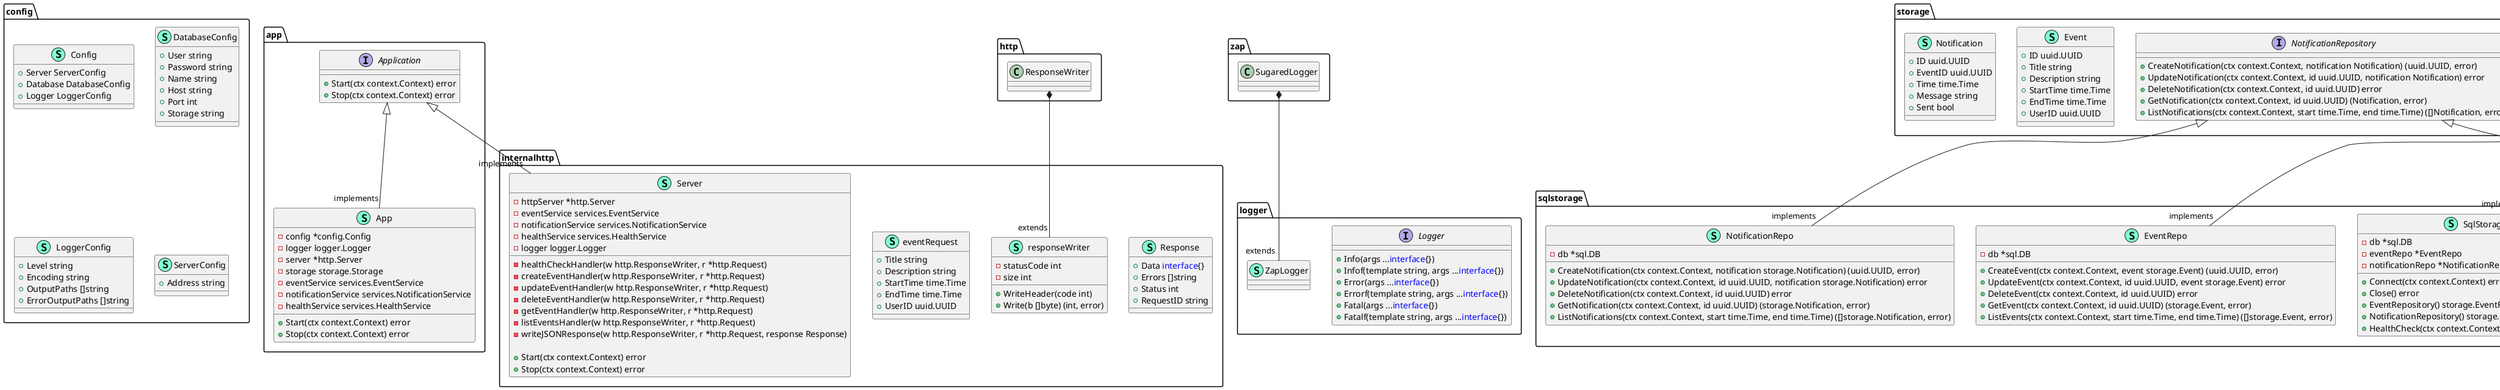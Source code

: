 @startuml
namespace app {
    class App << (S,Aquamarine) >> {
        - config *config.Config
        - logger logger.Logger
        - server *http.Server
        - storage storage.Storage
        - eventService services.EventService
        - notificationService services.NotificationService
        - healthService services.HealthService

        + Start(ctx context.Context) error
        + Stop(ctx context.Context) error

    }
    interface Application  {
        + Start(ctx context.Context) error
        + Stop(ctx context.Context) error

    }
}

"app.Application" <|-- "implements""app.App"

namespace config {
    class Config << (S,Aquamarine) >> {
        + Server ServerConfig
        + Database DatabaseConfig
        + Logger LoggerConfig

    }
    class DatabaseConfig << (S,Aquamarine) >> {
        + User string
        + Password string
        + Name string
        + Host string
        + Port int
        + Storage string

    }
    class LoggerConfig << (S,Aquamarine) >> {
        + Level string
        + Encoding string
        + OutputPaths []string
        + ErrorOutputPaths []string

    }
    class ServerConfig << (S,Aquamarine) >> {
        + Address string

    }
}


namespace internalhttp {
    class Response << (S,Aquamarine) >> {
        + Data <font color=blue>interface</font>{}
        + Errors []string
        + Status int
        + RequestID string

    }
    class Server << (S,Aquamarine) >> {
        - httpServer *http.Server
        - eventService services.EventService
        - notificationService services.NotificationService
        - healthService services.HealthService
        - logger logger.Logger

        - healthCheckHandler(w http.ResponseWriter, r *http.Request) 
        - createEventHandler(w http.ResponseWriter, r *http.Request) 
        - updateEventHandler(w http.ResponseWriter, r *http.Request) 
        - deleteEventHandler(w http.ResponseWriter, r *http.Request) 
        - getEventHandler(w http.ResponseWriter, r *http.Request) 
        - listEventsHandler(w http.ResponseWriter, r *http.Request) 
        - writeJSONResponse(w http.ResponseWriter, r *http.Request, response Response) 

        + Start(ctx context.Context) error
        + Stop(ctx context.Context) error

    }
    class eventRequest << (S,Aquamarine) >> {
        + Title string
        + Description string
        + StartTime time.Time
        + EndTime time.Time
        + UserID uuid.UUID

    }
    class responseWriter << (S,Aquamarine) >> {
        - statusCode int
        - size int

        + WriteHeader(code int) 
        + Write(b []byte) (int, error)

    }
}
"http.ResponseWriter" *-- "extends""internalhttp.responseWriter"

"app.Application" <|-- "implements""internalhttp.Server"

namespace logger {
    interface Logger  {
        + Info(args ...<font color=blue>interface</font>{}) 
        + Infof(template string, args ...<font color=blue>interface</font>{}) 
        + Error(args ...<font color=blue>interface</font>{}) 
        + Errorf(template string, args ...<font color=blue>interface</font>{}) 
        + Fatal(args ...<font color=blue>interface</font>{}) 
        + Fatalf(template string, args ...<font color=blue>interface</font>{}) 

    }
    class ZapLogger << (S,Aquamarine) >> {
    }
}
"zap.SugaredLogger" *-- "extends""logger.ZapLogger"


namespace memorystorage {
    class EventRepo << (S,Aquamarine) >> {
        - storage *MemoryStorage
        - mu sync.RWMutex

        + CreateEvent(ctx context.Context, event storage.Event) (uuid.UUID, error)
        + UpdateEvent(ctx context.Context, id uuid.UUID, event storage.Event) error
        + DeleteEvent(ctx context.Context, id uuid.UUID) error
        + GetEvent(ctx context.Context, id uuid.UUID) (storage.Event, error)
        + ListEvents(ctx context.Context, start time.Time, end time.Time) ([]storage.Event, error)

    }
    class MemoryStorage << (S,Aquamarine) >> {
        - events <font color=blue>map</font>[uuid.UUID]storage.Event
        - notifications <font color=blue>map</font>[uuid.UUID]storage.Notification

        + Connect(ctx context.Context) error
        + Close() error
        + EventRepository() storage.EventRepository
        + NotificationRepository() storage.NotificationRepository
        + HealthCheck( context.Context) error

    }
    class NotificationRepo << (S,Aquamarine) >> {
        - storage *MemoryStorage
        - mu sync.RWMutex

        + CreateNotification(ctx context.Context, notification storage.Notification) (uuid.UUID, error)
        + UpdateNotification(ctx context.Context, id uuid.UUID, notification storage.Notification) error
        + DeleteNotification(ctx context.Context, id uuid.UUID) error
        + GetNotification(ctx context.Context, id uuid.UUID) (storage.Notification, error)
        + ListNotifications(ctx context.Context, start time.Time, end time.Time) ([]storage.Notification, error)

    }
}

"storage.EventRepository" <|-- "implements""memorystorage.EventRepo"
"services.HealthService" <|-- "implements""memorystorage.MemoryStorage"
"storage.Storage" <|-- "implements""memorystorage.MemoryStorage"
"storage.NotificationRepository" <|-- "implements""memorystorage.NotificationRepo"

namespace services {
    interface EventService  {
        + CreateEvent(ctx context.Context, title string, description string, startTime time.Time, endTime time.Time, userID uuid.UUID) (uuid.UUID, error)
        + UpdateEvent(ctx context.Context, id uuid.UUID, title string, description string, startTime time.Time, endTime time.Time, userID uuid.UUID) error
        + DeleteEvent(ctx context.Context, id uuid.UUID) error
        + GetEvent(ctx context.Context, id uuid.UUID) (storage.Event, error)
        + ListEvents(ctx context.Context, start time.Time, end time.Time) ([]storage.Event, error)

    }
    class EventServiceImpl << (S,Aquamarine) >> {
        - repo storage.EventRepository

        + CreateEvent(ctx context.Context, title string, description string, startTime time.Time, endTime time.Time, userID uuid.UUID) (uuid.UUID, error)
        + UpdateEvent(ctx context.Context, id uuid.UUID, title string, description string, startTime time.Time, endTime time.Time, userID uuid.UUID) error
        + DeleteEvent(ctx context.Context, id uuid.UUID) error
        + GetEvent(ctx context.Context, id uuid.UUID) (storage.Event, error)
        + ListEvents(ctx context.Context, start time.Time, end time.Time) ([]storage.Event, error)

    }
    interface HealthService  {
        + HealthCheck(ctx context.Context) error

    }
    class HealthServiceImpl << (S,Aquamarine) >> {
        - storage storage.Storage

        + HealthCheck(ctx context.Context) error

    }
    interface NotificationService  {
        + CreateNotification(ctx context.Context, eventID uuid.UUID, time time.Time, message string) (uuid.UUID, error)
        + UpdateNotification(ctx context.Context, id uuid.UUID, eventID uuid.UUID, time time.Time, message string, sent bool) error
        + DeleteNotification(ctx context.Context, id uuid.UUID) error
        + GetNotification(ctx context.Context, id uuid.UUID) (storage.Notification, error)
        + ListNotifications(ctx context.Context, start time.Time, end time.Time) ([]storage.Notification, error)

    }
    class NotificationServiceImpl << (S,Aquamarine) >> {
        - storage storage.NotificationRepository

        + CreateNotification(ctx context.Context, eventID uuid.UUID, time time.Time, message string) (uuid.UUID, error)
        + UpdateNotification(ctx context.Context, id uuid.UUID, eventID uuid.UUID, time time.Time, message string, sent bool) error
        + DeleteNotification(ctx context.Context, id uuid.UUID) error
        + GetNotification(ctx context.Context, id uuid.UUID) (storage.Notification, error)
        + ListNotifications(ctx context.Context, start time.Time, end time.Time) ([]storage.Notification, error)

    }
}

"services.EventService" <|-- "implements""services.EventServiceImpl"
"services.HealthService" <|-- "implements""services.HealthServiceImpl"
"services.NotificationService" <|-- "implements""services.NotificationServiceImpl"

namespace sqlstorage {
    class EventRepo << (S,Aquamarine) >> {
        - db *sql.DB

        + CreateEvent(ctx context.Context, event storage.Event) (uuid.UUID, error)
        + UpdateEvent(ctx context.Context, id uuid.UUID, event storage.Event) error
        + DeleteEvent(ctx context.Context, id uuid.UUID) error
        + GetEvent(ctx context.Context, id uuid.UUID) (storage.Event, error)
        + ListEvents(ctx context.Context, start time.Time, end time.Time) ([]storage.Event, error)

    }
    class NotificationRepo << (S,Aquamarine) >> {
        - db *sql.DB

        + CreateNotification(ctx context.Context, notification storage.Notification) (uuid.UUID, error)
        + UpdateNotification(ctx context.Context, id uuid.UUID, notification storage.Notification) error
        + DeleteNotification(ctx context.Context, id uuid.UUID) error
        + GetNotification(ctx context.Context, id uuid.UUID) (storage.Notification, error)
        + ListNotifications(ctx context.Context, start time.Time, end time.Time) ([]storage.Notification, error)

    }
    class SqlStorage << (S,Aquamarine) >> {
        - db *sql.DB
        - eventRepo *EventRepo
        - notificationRepo *NotificationRepo

        + Connect(ctx context.Context) error
        + Close() error
        + EventRepository() storage.EventRepository
        + NotificationRepository() storage.NotificationRepository
        + HealthCheck(ctx context.Context) error

    }
}

"storage.EventRepository" <|-- "implements""sqlstorage.EventRepo"
"storage.NotificationRepository" <|-- "implements""sqlstorage.NotificationRepo"
"services.HealthService" <|-- "implements""sqlstorage.SqlStorage"
"storage.Storage" <|-- "implements""sqlstorage.SqlStorage"

namespace storage {
    class Event << (S,Aquamarine) >> {
        + ID uuid.UUID
        + Title string
        + Description string
        + StartTime time.Time
        + EndTime time.Time
        + UserID uuid.UUID

    }
    interface EventRepository  {
        + CreateEvent(ctx context.Context, event Event) (uuid.UUID, error)
        + UpdateEvent(ctx context.Context, id uuid.UUID, event Event) error
        + DeleteEvent(ctx context.Context, id uuid.UUID) error
        + GetEvent(ctx context.Context, id uuid.UUID) (Event, error)
        + ListEvents(ctx context.Context, start time.Time, end time.Time) ([]Event, error)

    }
    class Notification << (S,Aquamarine) >> {
        + ID uuid.UUID
        + EventID uuid.UUID
        + Time time.Time
        + Message string
        + Sent bool

    }
    interface NotificationRepository  {
        + CreateNotification(ctx context.Context, notification Notification) (uuid.UUID, error)
        + UpdateNotification(ctx context.Context, id uuid.UUID, notification Notification) error
        + DeleteNotification(ctx context.Context, id uuid.UUID) error
        + GetNotification(ctx context.Context, id uuid.UUID) (Notification, error)
        + ListNotifications(ctx context.Context, start time.Time, end time.Time) ([]Notification, error)

    }
    interface Storage  {
        + Connect(ctx context.Context) error
        + Close() error
        + HealthCheck(ctx context.Context) error
        + EventRepository() EventRepository
        + NotificationRepository() NotificationRepository

    }
}


@enduml
